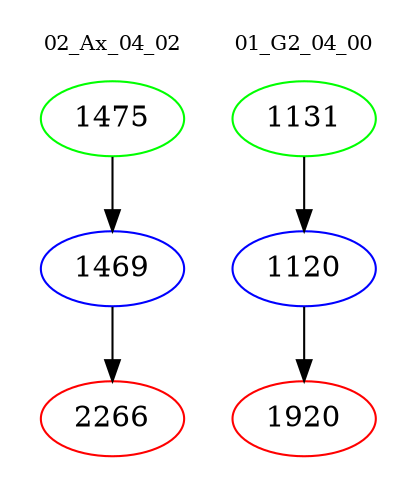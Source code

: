 digraph{
subgraph cluster_0 {
color = white
label = "02_Ax_04_02";
fontsize=10;
T0_1475 [label="1475", color="green"]
T0_1475 -> T0_1469 [color="black"]
T0_1469 [label="1469", color="blue"]
T0_1469 -> T0_2266 [color="black"]
T0_2266 [label="2266", color="red"]
}
subgraph cluster_1 {
color = white
label = "01_G2_04_00";
fontsize=10;
T1_1131 [label="1131", color="green"]
T1_1131 -> T1_1120 [color="black"]
T1_1120 [label="1120", color="blue"]
T1_1120 -> T1_1920 [color="black"]
T1_1920 [label="1920", color="red"]
}
}
